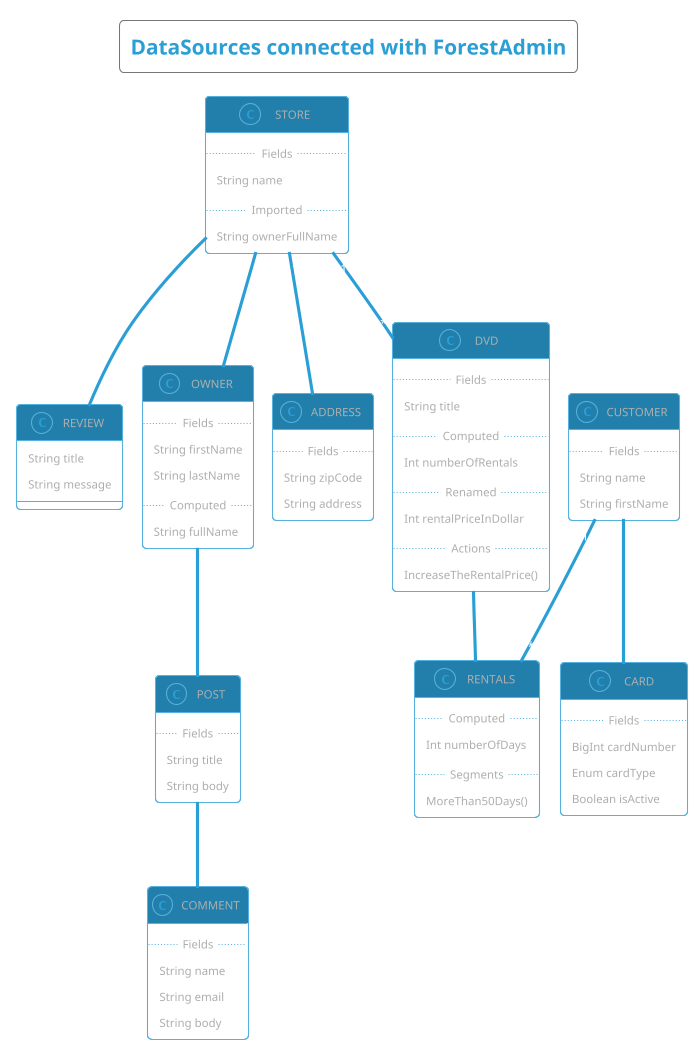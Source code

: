 @startuml
!pragma layout smetana
!theme cyborg-outline

title: DataSources connected with ForestAdmin

class STORE {
  .. Fields ..
  String name
  .. Imported ..
  String ownerFullName
}

class REVIEW {
  String title
  String message
}

class OWNER {
  .. Fields ..
  String firstName
  String lastName
  .. Computed ..
  String fullName
}

class ADDRESS {
  .. Fields ..
  String zipCode
  String address
}

class DVD {
  .. Fields ..
  String title
  .. Computed ..
  Int numberOfRentals
  .. Renamed ..
  Int rentalPriceInDollar
  .. Actions ..
  IncreaseTheRentalPrice()
}

class RENTALS {
  .. Computed ..
  Int numberOfDays
  .. Segments ..
  MoreThan50Days()
}

class CARD {
  .. Fields ..
  BigInt cardNumber
  Enum cardType
  Boolean isActive
}

class CUSTOMER {
  .. Fields ..
  String name
  String firstName
}

class POST {
  .. Fields ..
  String title
  String body
}

class COMMENT {
  .. Fields ..
  String name
  String email
  String body
}

OWNER "1" -- "*" POST : has
POST "1" -- "*" COMMENT : has
STORE "*" -- "1" OWNER : has
STORE "1" -- "*" DVD : has
STORE "1" -- "1" ADDRESS : has
STORE "1" -- "*" REVIEW : has
DVD "*" -- "*" RENTALS : has
CUSTOMER "1" -- "*" CARD : has
CUSTOMER "1" -- "*" RENTALS : has
@enduml
